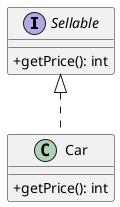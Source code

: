 @startuml
skinparam classAttributeIconSize 0

interface Sellable {
  + getPrice(): int
}

class Car {
 +getPrice(): int
}

Sellable <|.. Car

@enduml
